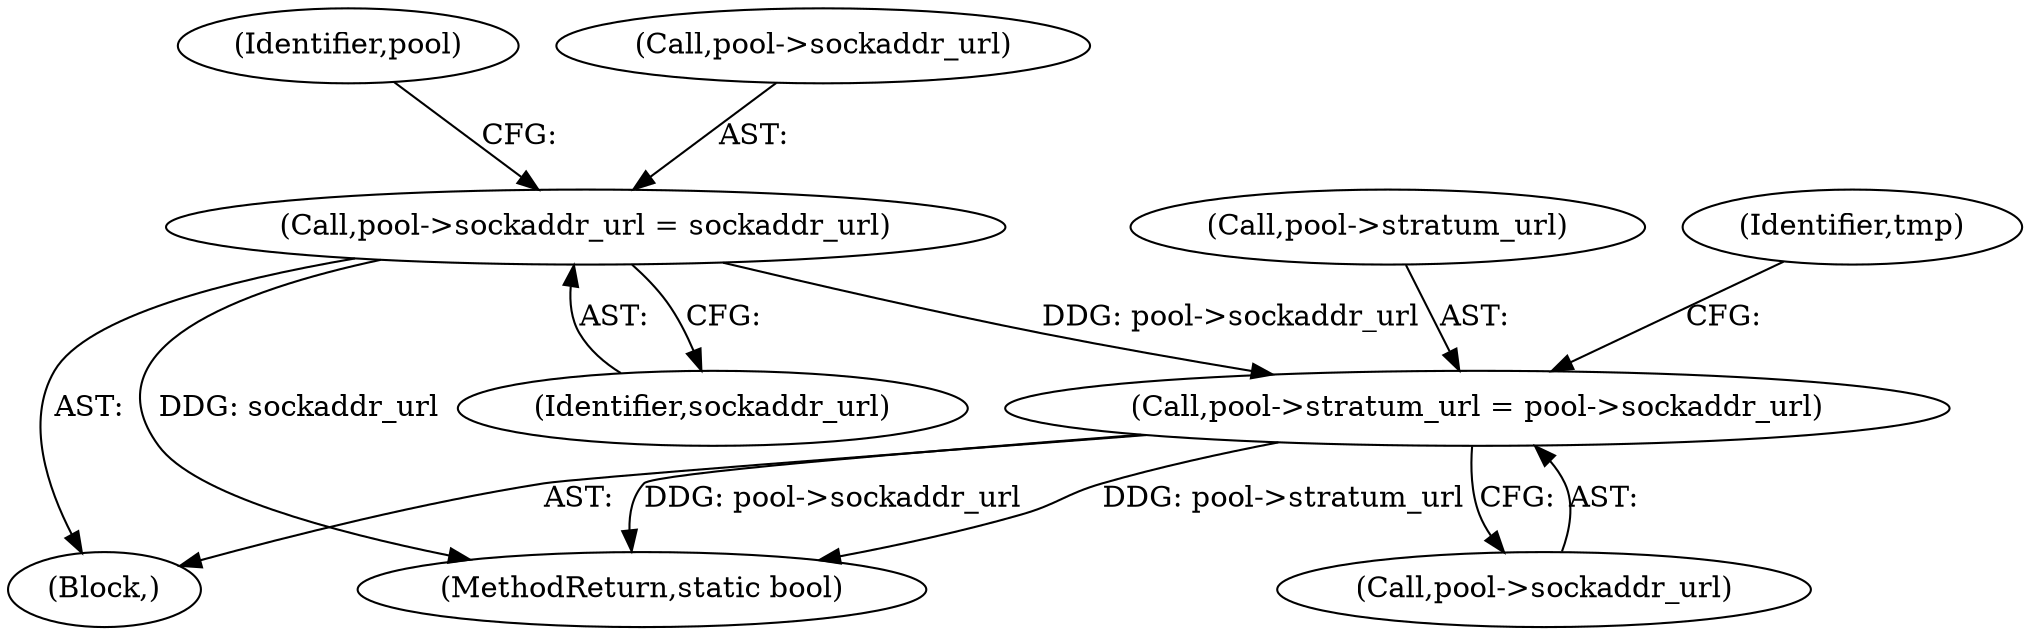 digraph "0_sgminer_78cc408369bdbbd440196c93574098d1482efbce@pointer" {
"1000193" [label="(Call,pool->stratum_url = pool->sockaddr_url)"];
"1000188" [label="(Call,pool->sockaddr_url = sockaddr_url)"];
"1000230" [label="(MethodReturn,static bool)"];
"1000197" [label="(Call,pool->sockaddr_url)"];
"1000195" [label="(Identifier,pool)"];
"1000188" [label="(Call,pool->sockaddr_url = sockaddr_url)"];
"1000104" [label="(Block,)"];
"1000193" [label="(Call,pool->stratum_url = pool->sockaddr_url)"];
"1000189" [label="(Call,pool->sockaddr_url)"];
"1000192" [label="(Identifier,sockaddr_url)"];
"1000201" [label="(Identifier,tmp)"];
"1000194" [label="(Call,pool->stratum_url)"];
"1000193" -> "1000104"  [label="AST: "];
"1000193" -> "1000197"  [label="CFG: "];
"1000194" -> "1000193"  [label="AST: "];
"1000197" -> "1000193"  [label="AST: "];
"1000201" -> "1000193"  [label="CFG: "];
"1000193" -> "1000230"  [label="DDG: pool->sockaddr_url"];
"1000193" -> "1000230"  [label="DDG: pool->stratum_url"];
"1000188" -> "1000193"  [label="DDG: pool->sockaddr_url"];
"1000188" -> "1000104"  [label="AST: "];
"1000188" -> "1000192"  [label="CFG: "];
"1000189" -> "1000188"  [label="AST: "];
"1000192" -> "1000188"  [label="AST: "];
"1000195" -> "1000188"  [label="CFG: "];
"1000188" -> "1000230"  [label="DDG: sockaddr_url"];
}
